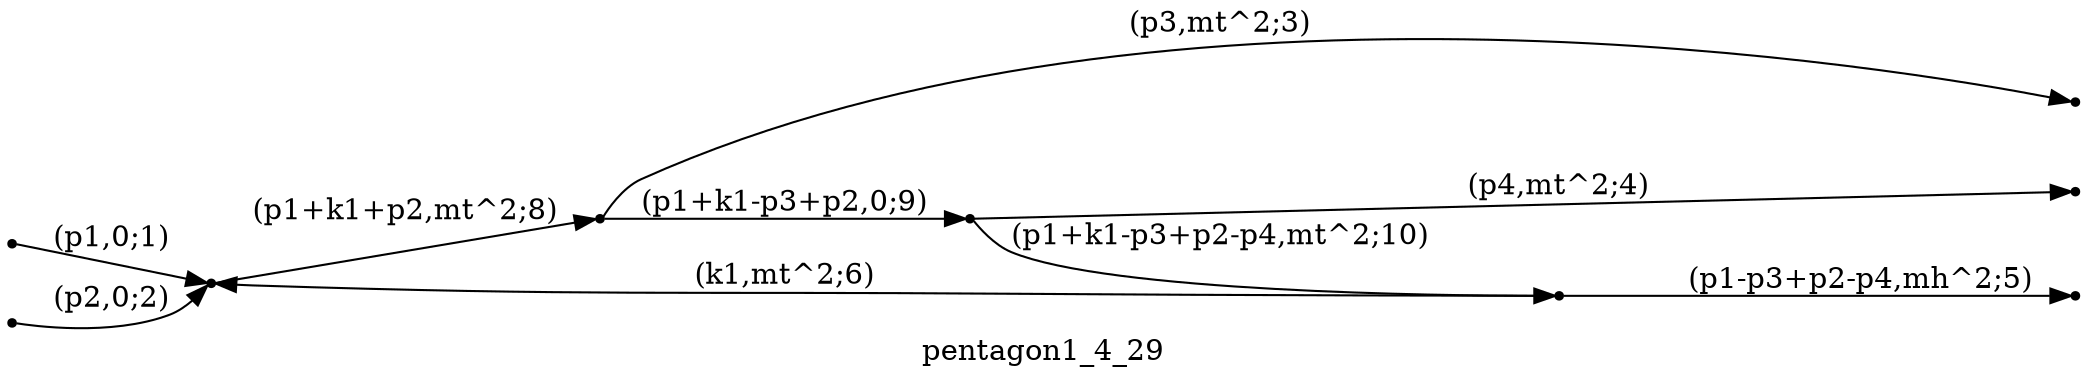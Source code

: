 digraph pentagon1_4_29 {
  label="pentagon1_4_29";
  rankdir="LR";
  subgraph edges {
    -1 -> 2 [label="(p1,0;1)"];
    -2 -> 2 [label="(p2,0;2)"];
    3 -> -3 [label="(p3,mt^2;3)"];
    4 -> -4 [label="(p4,mt^2;4)"];
    1 -> -5 [label="(p1-p3+p2-p4,mh^2;5)"];
    1 -> 2 [label="(k1,mt^2;6)"];
    2 -> 3 [label="(p1+k1+p2,mt^2;8)"];
    3 -> 4 [label="(p1+k1-p3+p2,0;9)"];
    4 -> 1 [label="(p1+k1-p3+p2-p4,mt^2;10)"];
  }
  subgraph incoming { rank="source"; -1; -2; }
  subgraph outgoing { rank="sink"; -3; -4; -5; }
-5 [shape=point];
-4 [shape=point];
-3 [shape=point];
-2 [shape=point];
-1 [shape=point];
1 [shape=point];
2 [shape=point];
3 [shape=point];
4 [shape=point];
}

